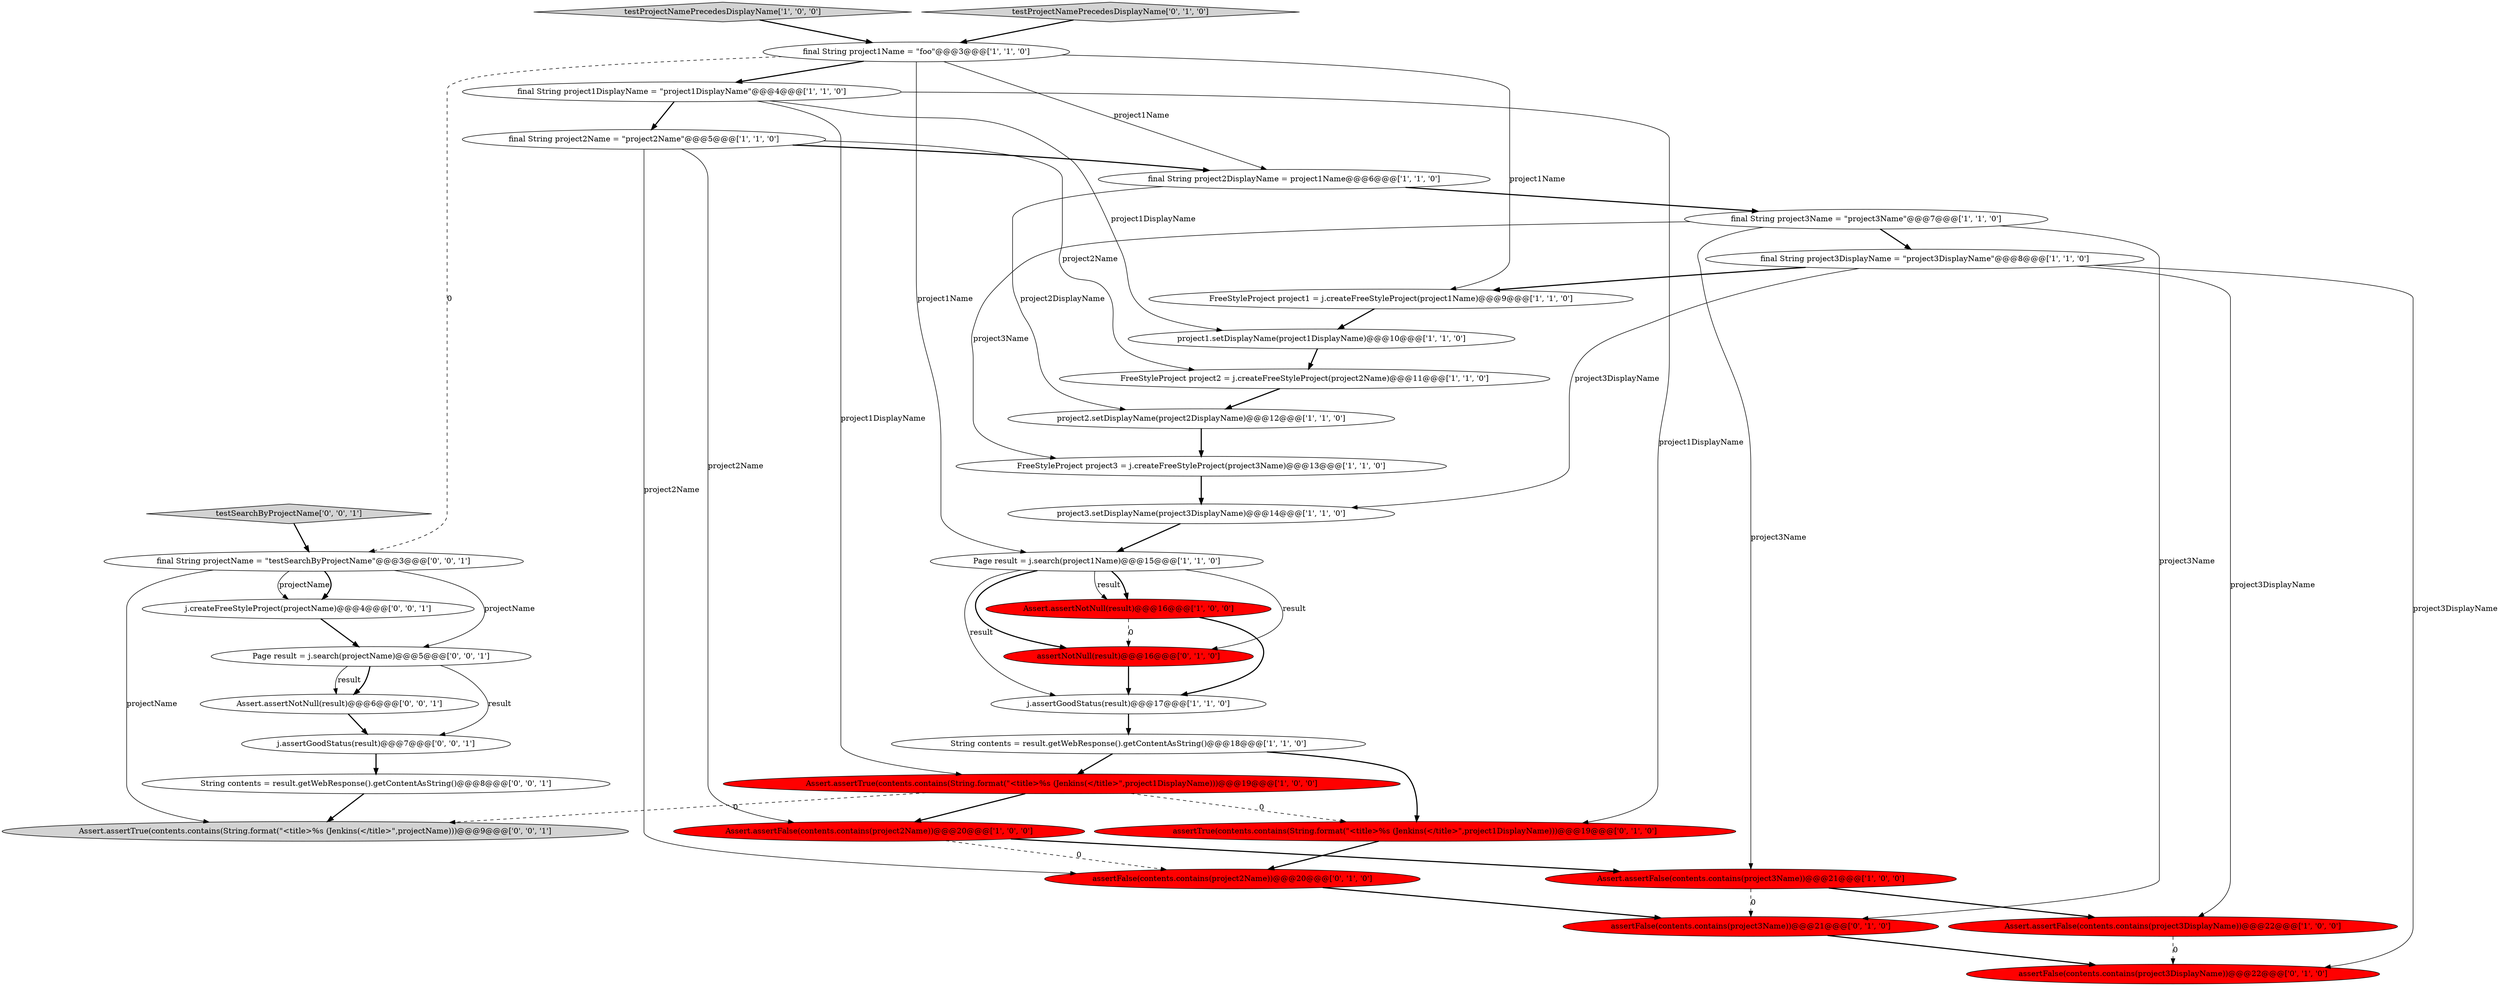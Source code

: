digraph {
34 [style = filled, label = "testSearchByProjectName['0', '0', '1']", fillcolor = lightgray, shape = diamond image = "AAA0AAABBB3BBB"];
31 [style = filled, label = "final String projectName = \"testSearchByProjectName\"@@@3@@@['0', '0', '1']", fillcolor = white, shape = ellipse image = "AAA0AAABBB3BBB"];
7 [style = filled, label = "final String project3Name = \"project3Name\"@@@7@@@['1', '1', '0']", fillcolor = white, shape = ellipse image = "AAA0AAABBB1BBB"];
18 [style = filled, label = "Assert.assertNotNull(result)@@@16@@@['1', '0', '0']", fillcolor = red, shape = ellipse image = "AAA1AAABBB1BBB"];
15 [style = filled, label = "Assert.assertFalse(contents.contains(project3Name))@@@21@@@['1', '0', '0']", fillcolor = red, shape = ellipse image = "AAA1AAABBB1BBB"];
28 [style = filled, label = "j.assertGoodStatus(result)@@@7@@@['0', '0', '1']", fillcolor = white, shape = ellipse image = "AAA0AAABBB3BBB"];
17 [style = filled, label = "final String project2Name = \"project2Name\"@@@5@@@['1', '1', '0']", fillcolor = white, shape = ellipse image = "AAA0AAABBB1BBB"];
20 [style = filled, label = "testProjectNamePrecedesDisplayName['1', '0', '0']", fillcolor = lightgray, shape = diamond image = "AAA0AAABBB1BBB"];
23 [style = filled, label = "assertFalse(contents.contains(project2Name))@@@20@@@['0', '1', '0']", fillcolor = red, shape = ellipse image = "AAA1AAABBB2BBB"];
11 [style = filled, label = "final String project1DisplayName = \"project1DisplayName\"@@@4@@@['1', '1', '0']", fillcolor = white, shape = ellipse image = "AAA0AAABBB1BBB"];
12 [style = filled, label = "project1.setDisplayName(project1DisplayName)@@@10@@@['1', '1', '0']", fillcolor = white, shape = ellipse image = "AAA0AAABBB1BBB"];
2 [style = filled, label = "j.assertGoodStatus(result)@@@17@@@['1', '1', '0']", fillcolor = white, shape = ellipse image = "AAA0AAABBB1BBB"];
10 [style = filled, label = "Assert.assertFalse(contents.contains(project2Name))@@@20@@@['1', '0', '0']", fillcolor = red, shape = ellipse image = "AAA1AAABBB1BBB"];
5 [style = filled, label = "project2.setDisplayName(project2DisplayName)@@@12@@@['1', '1', '0']", fillcolor = white, shape = ellipse image = "AAA0AAABBB1BBB"];
16 [style = filled, label = "Assert.assertTrue(contents.contains(String.format(\"<title>%s (Jenkins(</title>\",project1DisplayName)))@@@19@@@['1', '0', '0']", fillcolor = red, shape = ellipse image = "AAA1AAABBB1BBB"];
6 [style = filled, label = "final String project2DisplayName = project1Name@@@6@@@['1', '1', '0']", fillcolor = white, shape = ellipse image = "AAA0AAABBB1BBB"];
4 [style = filled, label = "final String project1Name = \"foo\"@@@3@@@['1', '1', '0']", fillcolor = white, shape = ellipse image = "AAA0AAABBB1BBB"];
25 [style = filled, label = "testProjectNamePrecedesDisplayName['0', '1', '0']", fillcolor = lightgray, shape = diamond image = "AAA0AAABBB2BBB"];
22 [style = filled, label = "assertNotNull(result)@@@16@@@['0', '1', '0']", fillcolor = red, shape = ellipse image = "AAA1AAABBB2BBB"];
13 [style = filled, label = "FreeStyleProject project3 = j.createFreeStyleProject(project3Name)@@@13@@@['1', '1', '0']", fillcolor = white, shape = ellipse image = "AAA0AAABBB1BBB"];
32 [style = filled, label = "Page result = j.search(projectName)@@@5@@@['0', '0', '1']", fillcolor = white, shape = ellipse image = "AAA0AAABBB3BBB"];
19 [style = filled, label = "final String project3DisplayName = \"project3DisplayName\"@@@8@@@['1', '1', '0']", fillcolor = white, shape = ellipse image = "AAA0AAABBB1BBB"];
30 [style = filled, label = "String contents = result.getWebResponse().getContentAsString()@@@8@@@['0', '0', '1']", fillcolor = white, shape = ellipse image = "AAA0AAABBB3BBB"];
1 [style = filled, label = "String contents = result.getWebResponse().getContentAsString()@@@18@@@['1', '1', '0']", fillcolor = white, shape = ellipse image = "AAA0AAABBB1BBB"];
9 [style = filled, label = "project3.setDisplayName(project3DisplayName)@@@14@@@['1', '1', '0']", fillcolor = white, shape = ellipse image = "AAA0AAABBB1BBB"];
3 [style = filled, label = "Assert.assertFalse(contents.contains(project3DisplayName))@@@22@@@['1', '0', '0']", fillcolor = red, shape = ellipse image = "AAA1AAABBB1BBB"];
26 [style = filled, label = "assertFalse(contents.contains(project3DisplayName))@@@22@@@['0', '1', '0']", fillcolor = red, shape = ellipse image = "AAA1AAABBB2BBB"];
14 [style = filled, label = "Page result = j.search(project1Name)@@@15@@@['1', '1', '0']", fillcolor = white, shape = ellipse image = "AAA0AAABBB1BBB"];
29 [style = filled, label = "Assert.assertTrue(contents.contains(String.format(\"<title>%s (Jenkins(</title>\",projectName)))@@@9@@@['0', '0', '1']", fillcolor = lightgray, shape = ellipse image = "AAA0AAABBB3BBB"];
24 [style = filled, label = "assertFalse(contents.contains(project3Name))@@@21@@@['0', '1', '0']", fillcolor = red, shape = ellipse image = "AAA1AAABBB2BBB"];
21 [style = filled, label = "assertTrue(contents.contains(String.format(\"<title>%s (Jenkins(</title>\",project1DisplayName)))@@@19@@@['0', '1', '0']", fillcolor = red, shape = ellipse image = "AAA1AAABBB2BBB"];
27 [style = filled, label = "Assert.assertNotNull(result)@@@6@@@['0', '0', '1']", fillcolor = white, shape = ellipse image = "AAA0AAABBB3BBB"];
33 [style = filled, label = "j.createFreeStyleProject(projectName)@@@4@@@['0', '0', '1']", fillcolor = white, shape = ellipse image = "AAA0AAABBB3BBB"];
0 [style = filled, label = "FreeStyleProject project2 = j.createFreeStyleProject(project2Name)@@@11@@@['1', '1', '0']", fillcolor = white, shape = ellipse image = "AAA0AAABBB1BBB"];
8 [style = filled, label = "FreeStyleProject project1 = j.createFreeStyleProject(project1Name)@@@9@@@['1', '1', '0']", fillcolor = white, shape = ellipse image = "AAA0AAABBB1BBB"];
19->9 [style = solid, label="project3DisplayName"];
10->15 [style = bold, label=""];
22->2 [style = bold, label=""];
11->12 [style = solid, label="project1DisplayName"];
17->10 [style = solid, label="project2Name"];
28->30 [style = bold, label=""];
3->26 [style = dashed, label="0"];
17->6 [style = bold, label=""];
16->10 [style = bold, label=""];
18->22 [style = dashed, label="0"];
2->1 [style = bold, label=""];
6->5 [style = solid, label="project2DisplayName"];
27->28 [style = bold, label=""];
15->24 [style = dashed, label="0"];
14->22 [style = bold, label=""];
14->2 [style = solid, label="result"];
11->16 [style = solid, label="project1DisplayName"];
25->4 [style = bold, label=""];
19->3 [style = solid, label="project3DisplayName"];
4->31 [style = dashed, label="0"];
32->27 [style = bold, label=""];
34->31 [style = bold, label=""];
14->18 [style = solid, label="result"];
18->2 [style = bold, label=""];
15->3 [style = bold, label=""];
4->6 [style = solid, label="project1Name"];
12->0 [style = bold, label=""];
16->21 [style = dashed, label="0"];
30->29 [style = bold, label=""];
19->8 [style = bold, label=""];
20->4 [style = bold, label=""];
7->13 [style = solid, label="project3Name"];
4->14 [style = solid, label="project1Name"];
31->32 [style = solid, label="projectName"];
7->24 [style = solid, label="project3Name"];
32->27 [style = solid, label="result"];
24->26 [style = bold, label=""];
31->33 [style = solid, label="projectName"];
32->28 [style = solid, label="result"];
23->24 [style = bold, label=""];
4->8 [style = solid, label="project1Name"];
7->15 [style = solid, label="project3Name"];
1->16 [style = bold, label=""];
1->21 [style = bold, label=""];
31->33 [style = bold, label=""];
5->13 [style = bold, label=""];
19->26 [style = solid, label="project3DisplayName"];
9->14 [style = bold, label=""];
17->23 [style = solid, label="project2Name"];
17->0 [style = solid, label="project2Name"];
16->29 [style = dashed, label="0"];
14->22 [style = solid, label="result"];
11->17 [style = bold, label=""];
33->32 [style = bold, label=""];
14->18 [style = bold, label=""];
13->9 [style = bold, label=""];
6->7 [style = bold, label=""];
4->11 [style = bold, label=""];
31->29 [style = solid, label="projectName"];
10->23 [style = dashed, label="0"];
7->19 [style = bold, label=""];
8->12 [style = bold, label=""];
11->21 [style = solid, label="project1DisplayName"];
0->5 [style = bold, label=""];
21->23 [style = bold, label=""];
}
